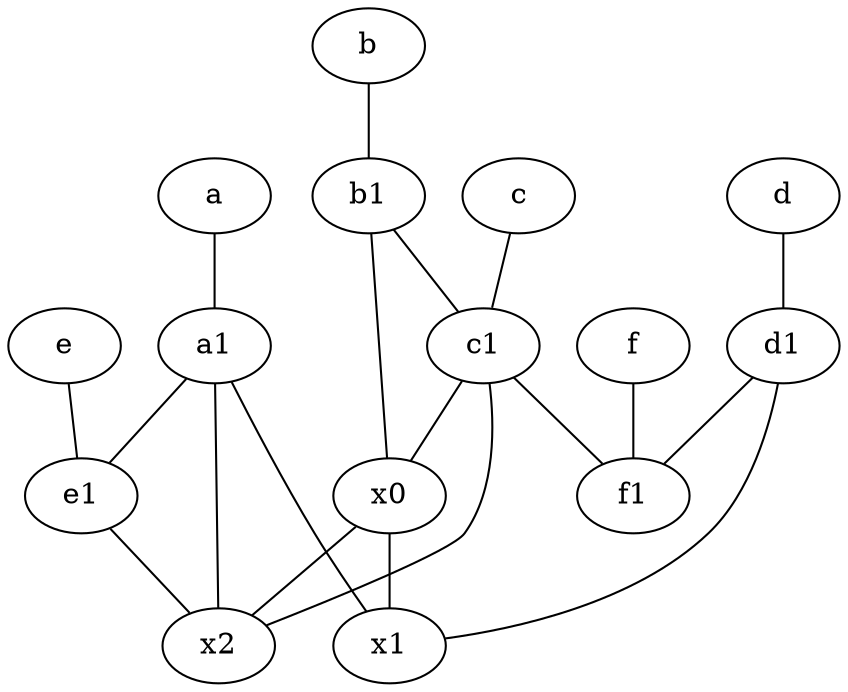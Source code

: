 graph {
	node [labelfontsize=50]
	c [labelfontsize=50 pos="4.5,2!"]
	a1 [labelfontsize=50 pos="8,3!"]
	x0 [labelfontsize=50]
	b [labelfontsize=50 pos="10,4!"]
	e [labelfontsize=50 pos="7,9!"]
	x1 [labelfontsize=50]
	d [labelfontsize=50 pos="2,5!"]
	e1 [labelfontsize=50 pos="7,7!"]
	b1 [labelfontsize=50 pos="9,4!"]
	f [labelfontsize=50 pos="3,9!"]
	a [labelfontsize=50 pos="8,2!"]
	d1 [labelfontsize=50 pos="3,5!"]
	x2 [labelfontsize=50]
	c1 [labelfontsize=50 pos="4.5,3!"]
	f1 [labelfontsize=50 pos="3,8!"]
	c -- c1
	c1 -- x2
	a1 -- x2
	a -- a1
	d1 -- x1
	e -- e1
	a1 -- x1
	b1 -- x0
	a1 -- e1
	f -- f1
	c1 -- x0
	d -- d1
	d1 -- f1
	x0 -- x1
	b1 -- c1
	c1 -- f1
	e1 -- x2
	b -- b1
	x0 -- x2
}
